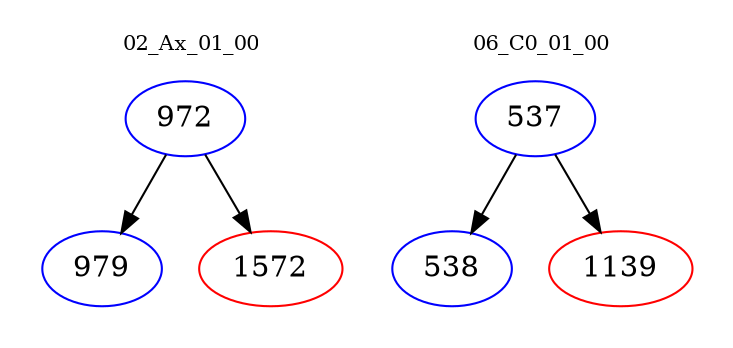digraph{
subgraph cluster_0 {
color = white
label = "02_Ax_01_00";
fontsize=10;
T0_972 [label="972", color="blue"]
T0_972 -> T0_979 [color="black"]
T0_979 [label="979", color="blue"]
T0_972 -> T0_1572 [color="black"]
T0_1572 [label="1572", color="red"]
}
subgraph cluster_1 {
color = white
label = "06_C0_01_00";
fontsize=10;
T1_537 [label="537", color="blue"]
T1_537 -> T1_538 [color="black"]
T1_538 [label="538", color="blue"]
T1_537 -> T1_1139 [color="black"]
T1_1139 [label="1139", color="red"]
}
}
